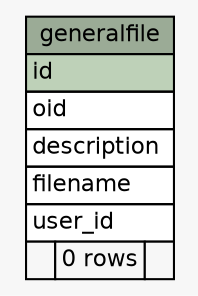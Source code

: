 // dot 2.38.0 on Mac OS X 10.9.4
// SchemaSpy rev 590
digraph "generalfile" {
  graph [
    rankdir="RL"
    bgcolor="#f7f7f7"
    nodesep="0.18"
    ranksep="0.46"
    fontname="Helvetica"
    fontsize="11"
  ];
  node [
    fontname="Helvetica"
    fontsize="11"
    shape="plaintext"
  ];
  edge [
    arrowsize="0.8"
  ];
  "generalfile" [
    label=<
    <TABLE BORDER="0" CELLBORDER="1" CELLSPACING="0" BGCOLOR="#ffffff">
      <TR><TD COLSPAN="3" BGCOLOR="#9bab96" ALIGN="CENTER">generalfile</TD></TR>
      <TR><TD PORT="id" COLSPAN="3" BGCOLOR="#bed1b8" ALIGN="LEFT">id</TD></TR>
      <TR><TD PORT="oid" COLSPAN="3" ALIGN="LEFT">oid</TD></TR>
      <TR><TD PORT="description" COLSPAN="3" ALIGN="LEFT">description</TD></TR>
      <TR><TD PORT="filename" COLSPAN="3" ALIGN="LEFT">filename</TD></TR>
      <TR><TD PORT="user_id" COLSPAN="3" ALIGN="LEFT">user_id</TD></TR>
      <TR><TD ALIGN="LEFT" BGCOLOR="#f7f7f7">  </TD><TD ALIGN="RIGHT" BGCOLOR="#f7f7f7">0 rows</TD><TD ALIGN="RIGHT" BGCOLOR="#f7f7f7">  </TD></TR>
    </TABLE>>
    URL="tables/generalfile.html"
    tooltip="generalfile"
  ];
}
